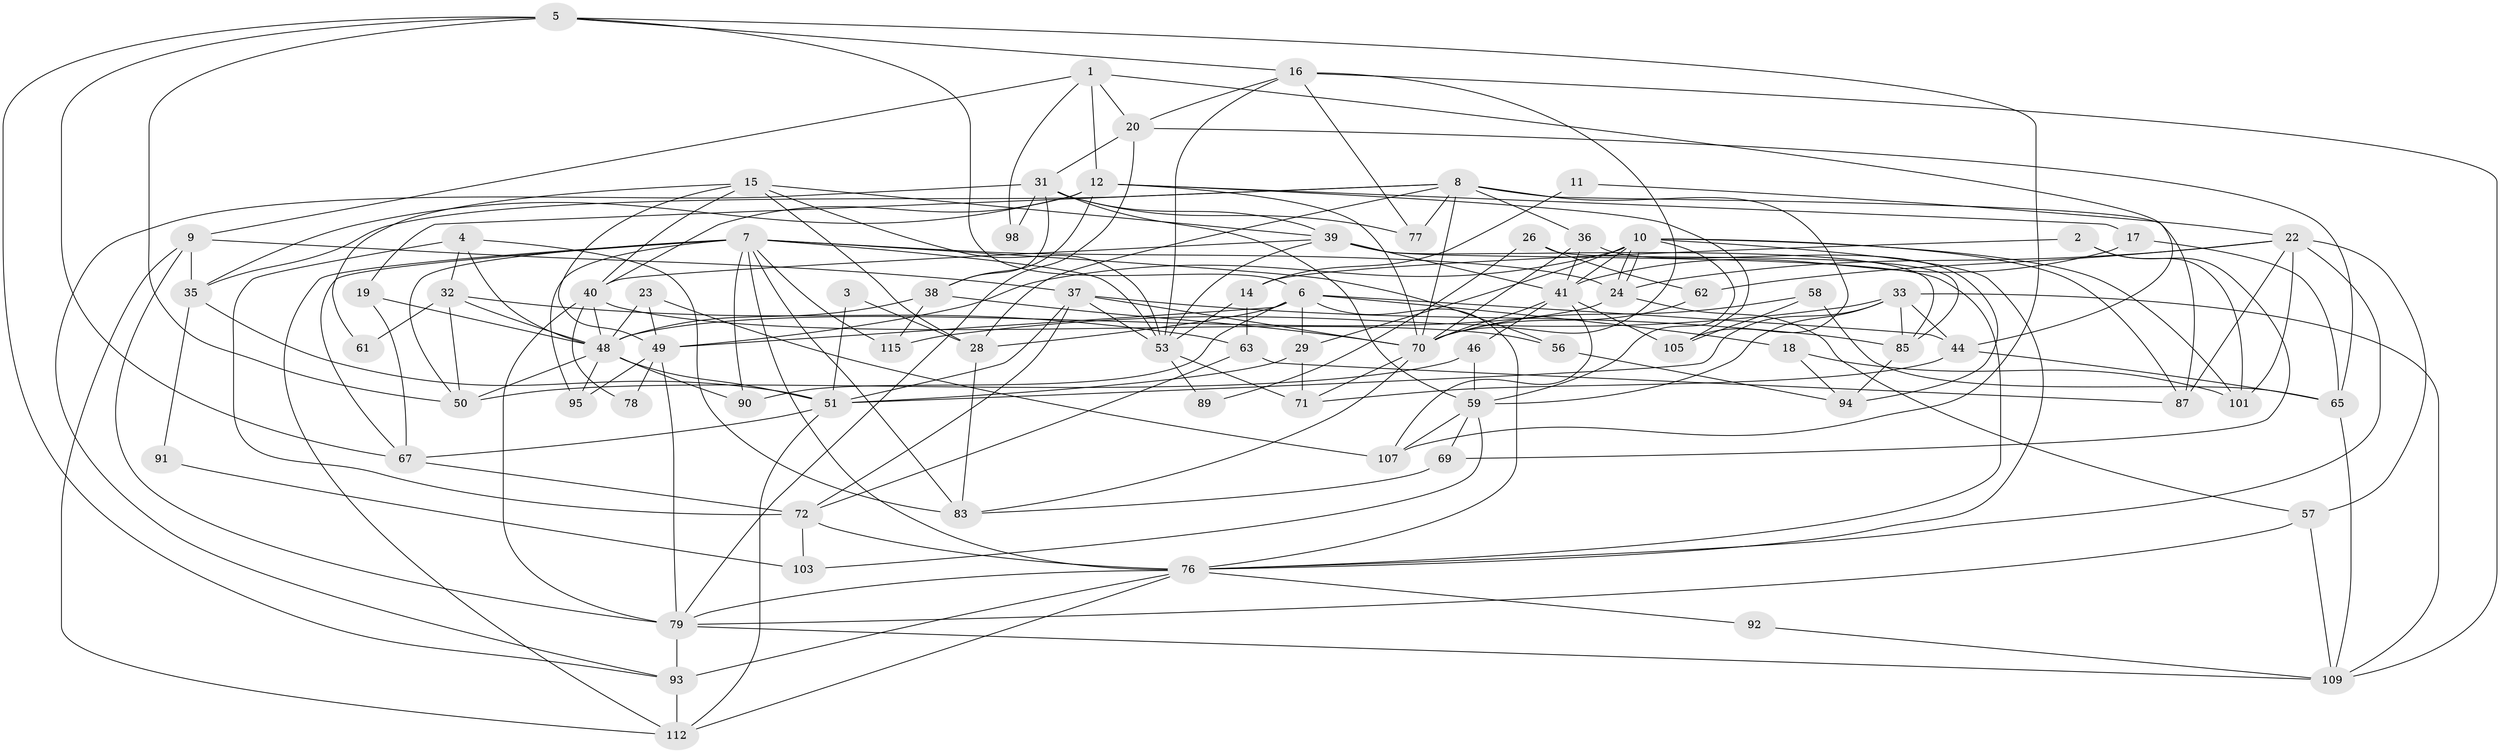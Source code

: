 // Generated by graph-tools (version 1.1) at 2025/52/02/27/25 19:52:08]
// undirected, 77 vertices, 192 edges
graph export_dot {
graph [start="1"]
  node [color=gray90,style=filled];
  1 [super="+27"];
  2;
  3;
  4 [super="+13"];
  5 [super="+21"];
  6 [super="+118"];
  7 [super="+117"];
  8 [super="+97"];
  9;
  10 [super="+82"];
  11;
  12 [super="+86"];
  14;
  15 [super="+30"];
  16 [super="+75"];
  17;
  18;
  19;
  20 [super="+25"];
  22 [super="+80"];
  23 [super="+74"];
  24 [super="+34"];
  26;
  28 [super="+43"];
  29;
  31 [super="+66"];
  32 [super="+52"];
  33 [super="+42"];
  35;
  36;
  37 [super="+111"];
  38 [super="+45"];
  39 [super="+55"];
  40 [super="+47"];
  41 [super="+119"];
  44 [super="+106"];
  46;
  48 [super="+60"];
  49 [super="+64"];
  50 [super="+54"];
  51 [super="+114"];
  53 [super="+104"];
  56;
  57;
  58 [super="+88"];
  59 [super="+84"];
  61;
  62;
  63;
  65;
  67 [super="+68"];
  69;
  70 [super="+73"];
  71;
  72 [super="+113"];
  76 [super="+110"];
  77 [super="+81"];
  78;
  79 [super="+100"];
  83 [super="+99"];
  85;
  87 [super="+96"];
  89;
  90;
  91;
  92;
  93 [super="+108"];
  94;
  95 [super="+102"];
  98;
  101;
  103;
  105;
  107;
  109 [super="+116"];
  112;
  115;
  1 -- 12;
  1 -- 44;
  1 -- 98;
  1 -- 20;
  1 -- 9;
  2 -- 69;
  2 -- 14;
  2 -- 101;
  3 -- 51;
  3 -- 28;
  4 -- 83;
  4 -- 72;
  4 -- 32;
  4 -- 48;
  5 -- 6;
  5 -- 67;
  5 -- 50;
  5 -- 93;
  5 -- 16;
  5 -- 107;
  6 -- 18;
  6 -- 28;
  6 -- 49;
  6 -- 90;
  6 -- 76;
  6 -- 29;
  6 -- 44;
  7 -- 112;
  7 -- 56;
  7 -- 67;
  7 -- 90;
  7 -- 115;
  7 -- 53;
  7 -- 76;
  7 -- 83;
  7 -- 95;
  7 -- 50;
  7 -- 24;
  8 -- 105;
  8 -- 35;
  8 -- 28;
  8 -- 36;
  8 -- 77;
  8 -- 19;
  8 -- 87;
  8 -- 70;
  9 -- 35;
  9 -- 112;
  9 -- 37;
  9 -- 79;
  10 -- 24;
  10 -- 24;
  10 -- 29;
  10 -- 49;
  10 -- 59;
  10 -- 101;
  10 -- 41;
  10 -- 87;
  10 -- 76;
  11 -- 14;
  11 -- 22;
  12 -- 35;
  12 -- 17;
  12 -- 38;
  12 -- 105;
  12 -- 40;
  12 -- 70;
  14 -- 53;
  14 -- 63;
  15 -- 40;
  15 -- 61;
  15 -- 39;
  15 -- 53;
  15 -- 49;
  15 -- 28;
  16 -- 53;
  16 -- 109;
  16 -- 77;
  16 -- 20;
  16 -- 70;
  17 -- 65;
  17 -- 41;
  18 -- 101;
  18 -- 94;
  19 -- 48;
  19 -- 67;
  20 -- 65;
  20 -- 31;
  20 -- 79;
  22 -- 101 [weight=2];
  22 -- 62;
  22 -- 87;
  22 -- 57;
  22 -- 76;
  22 -- 24;
  23 -- 49;
  23 -- 107;
  23 -- 48;
  24 -- 48;
  24 -- 57;
  26 -- 85;
  26 -- 62;
  26 -- 89;
  28 -- 83;
  29 -- 71;
  29 -- 51;
  31 -- 93;
  31 -- 98;
  31 -- 77;
  31 -- 39;
  31 -- 59;
  31 -- 38;
  32 -- 63;
  32 -- 48;
  32 -- 61;
  32 -- 50;
  33 -- 115;
  33 -- 85;
  33 -- 51;
  33 -- 59;
  33 -- 109;
  33 -- 44;
  35 -- 51;
  35 -- 91;
  36 -- 41;
  36 -- 94;
  36 -- 70;
  37 -- 51;
  37 -- 85;
  37 -- 53;
  37 -- 72;
  37 -- 70;
  38 -- 115;
  38 -- 70;
  38 -- 48;
  39 -- 76;
  39 -- 53;
  39 -- 85;
  39 -- 41;
  39 -- 40;
  40 -- 78;
  40 -- 56;
  40 -- 79;
  40 -- 48;
  41 -- 46;
  41 -- 107;
  41 -- 105;
  41 -- 70;
  44 -- 65;
  44 -- 71;
  46 -- 59;
  46 -- 50;
  48 -- 51;
  48 -- 95;
  48 -- 50;
  48 -- 90;
  49 -- 95;
  49 -- 78;
  49 -- 79;
  51 -- 67;
  51 -- 112;
  53 -- 71 [weight=2];
  53 -- 89;
  56 -- 94;
  57 -- 79;
  57 -- 109;
  58 -- 65;
  58 -- 105;
  58 -- 70;
  59 -- 107;
  59 -- 69;
  59 -- 103;
  62 -- 70;
  63 -- 87;
  63 -- 72;
  65 -- 109;
  67 -- 72;
  69 -- 83;
  70 -- 71;
  70 -- 83;
  72 -- 103;
  72 -- 76;
  76 -- 112;
  76 -- 92;
  76 -- 93;
  76 -- 79;
  79 -- 93 [weight=2];
  79 -- 109;
  85 -- 94;
  91 -- 103;
  92 -- 109;
  93 -- 112;
}
